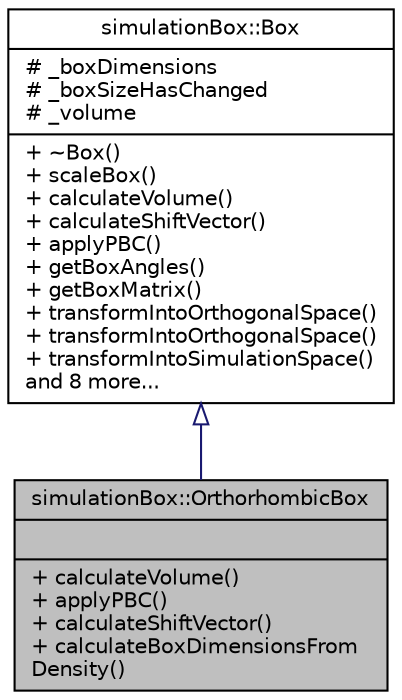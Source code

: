 digraph "simulationBox::OrthorhombicBox"
{
 // LATEX_PDF_SIZE
  edge [fontname="Helvetica",fontsize="10",labelfontname="Helvetica",labelfontsize="10"];
  node [fontname="Helvetica",fontsize="10",shape=record];
  Node1 [label="{simulationBox::OrthorhombicBox\n||+ calculateVolume()\l+ applyPBC()\l+ calculateShiftVector()\l+ calculateBoxDimensionsFrom\lDensity()\l}",height=0.2,width=0.4,color="black", fillcolor="grey75", style="filled", fontcolor="black",tooltip="This class represents the unit cell of an orthorhombic box."];
  Node2 -> Node1 [dir="back",color="midnightblue",fontsize="10",style="solid",arrowtail="onormal",fontname="Helvetica"];
  Node2 [label="{simulationBox::Box\n|# _boxDimensions\l# _boxSizeHasChanged\l# _volume\l|+ ~Box()\l+ scaleBox()\l+ calculateVolume()\l+ calculateShiftVector()\l+ applyPBC()\l+ getBoxAngles()\l+ getBoxMatrix()\l+ transformIntoOrthogonalSpace()\l+ transformIntoOrthogonalSpace()\l+ transformIntoSimulationSpace()\land 8 more...\l}",height=0.2,width=0.4,color="black", fillcolor="white", style="filled",URL="$classsimulationBox_1_1Box.html",tooltip="This class represents the unit cell of a general triclinic box."];
}
